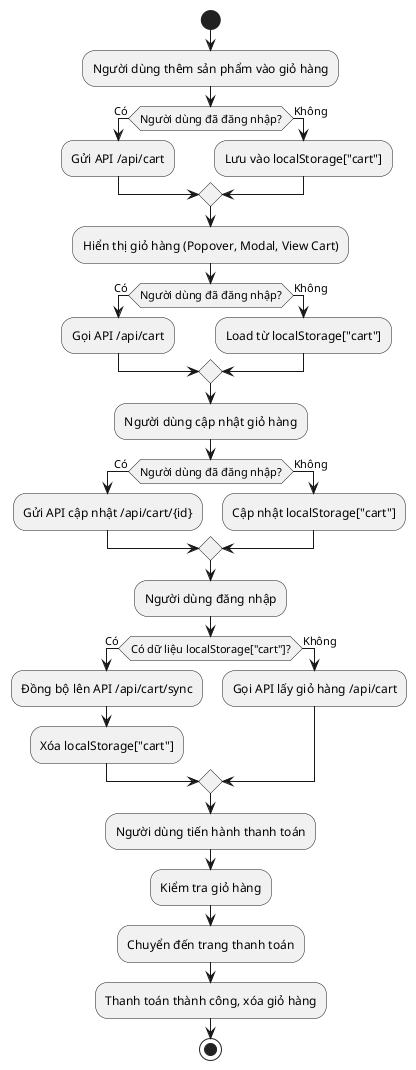 @startuml
start

:Người dùng thêm sản phẩm vào giỏ hàng;
if (Người dùng đã đăng nhập?) then (Có)
    :Gửi API /api/cart;
else (Không)
    :Lưu vào localStorage["cart"];
endif

:Hiển thị giỏ hàng (Popover, Modal, View Cart);
if (Người dùng đã đăng nhập?) then (Có)
    :Gọi API /api/cart;
else (Không)
    :Load từ localStorage["cart"];
endif

:Người dùng cập nhật giỏ hàng;
if (Người dùng đã đăng nhập?) then (Có)
    :Gửi API cập nhật /api/cart/{id};
else (Không)
    :Cập nhật localStorage["cart"];
endif

:Người dùng đăng nhập;
if (Có dữ liệu localStorage["cart"]?) then (Có)
    :Đồng bộ lên API /api/cart/sync;
    :Xóa localStorage["cart"];
else (Không)
    :Gọi API lấy giỏ hàng /api/cart;
endif

:Người dùng tiến hành thanh toán;
:Kiểm tra giỏ hàng;
:Chuyển đến trang thanh toán;
:Thanh toán thành công, xóa giỏ hàng;

stop
@enduml
